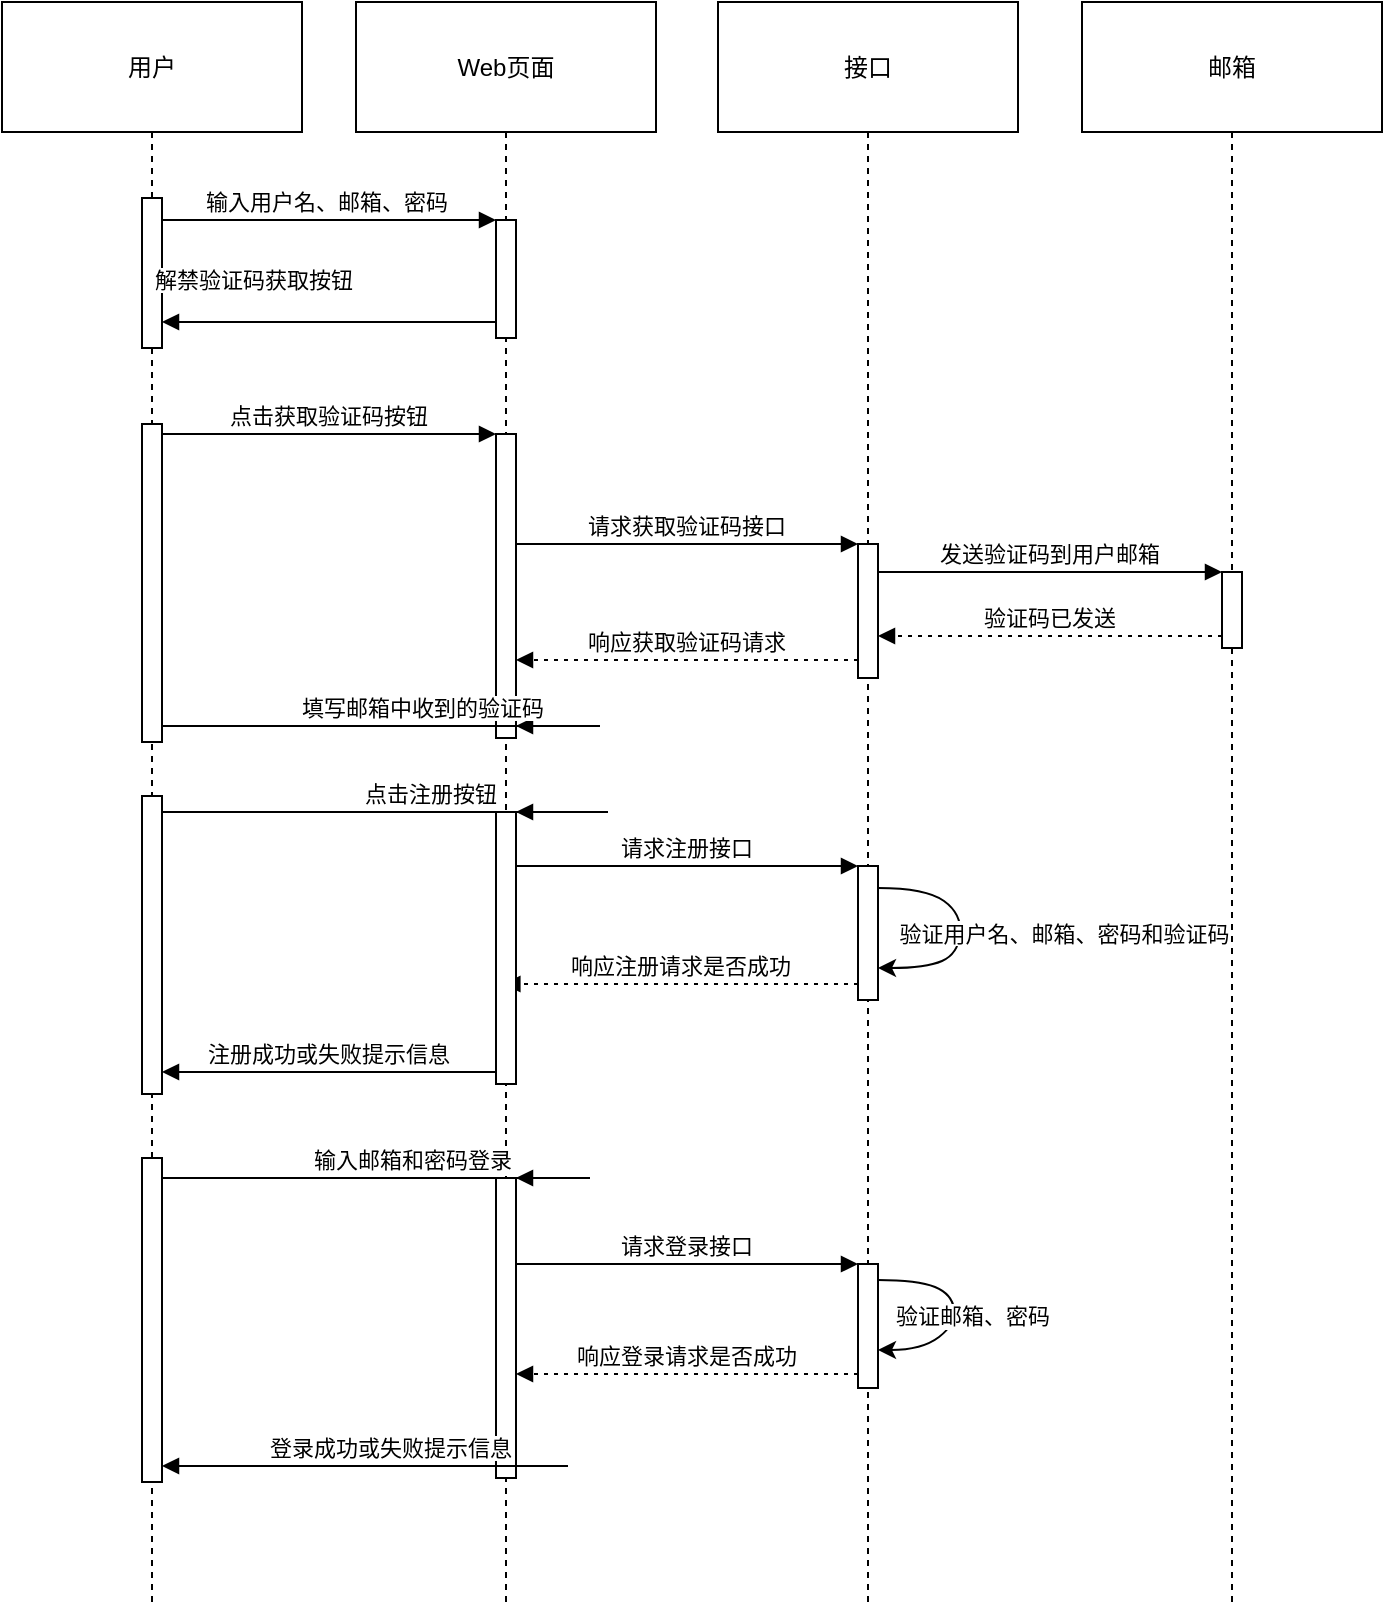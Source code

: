 <mxfile version="21.2.1" type="github">
  <diagram name="第 1 页" id="jZNX5kpsP2SJUZDUzBKi">
    <mxGraphModel dx="1241" dy="686" grid="0" gridSize="10" guides="1" tooltips="1" connect="1" arrows="1" fold="1" page="0" pageScale="1" pageWidth="827" pageHeight="1169" math="0" shadow="0">
      <root>
        <mxCell id="0" />
        <mxCell id="1" parent="0" />
        <mxCell id="2" value="用户" style="shape=umlLifeline;perimeter=lifelinePerimeter;whiteSpace=wrap;container=1;dropTarget=0;collapsible=0;recursiveResize=0;outlineConnect=0;portConstraint=eastwest;newEdgeStyle={&quot;edgeStyle&quot;:&quot;elbowEdgeStyle&quot;,&quot;elbow&quot;:&quot;vertical&quot;,&quot;curved&quot;:0,&quot;rounded&quot;:0};size=65;" parent="1" vertex="1">
          <mxGeometry width="150" height="800" as="geometry" />
        </mxCell>
        <mxCell id="ub4hBcnoPOrEJWTRBlQn-25" value="" style="html=1;points=[];perimeter=orthogonalPerimeter;outlineConnect=0;targetShapes=umlLifeline;portConstraint=eastwest;newEdgeStyle={&quot;edgeStyle&quot;:&quot;elbowEdgeStyle&quot;,&quot;elbow&quot;:&quot;vertical&quot;,&quot;curved&quot;:0,&quot;rounded&quot;:0};" parent="2" vertex="1">
          <mxGeometry x="70" y="98" width="10" height="75" as="geometry" />
        </mxCell>
        <mxCell id="ub4hBcnoPOrEJWTRBlQn-27" value="" style="html=1;points=[];perimeter=orthogonalPerimeter;outlineConnect=0;targetShapes=umlLifeline;portConstraint=eastwest;newEdgeStyle={&quot;edgeStyle&quot;:&quot;elbowEdgeStyle&quot;,&quot;elbow&quot;:&quot;vertical&quot;,&quot;curved&quot;:0,&quot;rounded&quot;:0};" parent="2" vertex="1">
          <mxGeometry x="70" y="211" width="10" height="159" as="geometry" />
        </mxCell>
        <mxCell id="ub4hBcnoPOrEJWTRBlQn-32" value="" style="html=1;points=[];perimeter=orthogonalPerimeter;outlineConnect=0;targetShapes=umlLifeline;portConstraint=eastwest;newEdgeStyle={&quot;edgeStyle&quot;:&quot;elbowEdgeStyle&quot;,&quot;elbow&quot;:&quot;vertical&quot;,&quot;curved&quot;:0,&quot;rounded&quot;:0};" parent="2" vertex="1">
          <mxGeometry x="70" y="397" width="10" height="149" as="geometry" />
        </mxCell>
        <mxCell id="ub4hBcnoPOrEJWTRBlQn-39" value="" style="html=1;points=[];perimeter=orthogonalPerimeter;outlineConnect=0;targetShapes=umlLifeline;portConstraint=eastwest;newEdgeStyle={&quot;edgeStyle&quot;:&quot;elbowEdgeStyle&quot;,&quot;elbow&quot;:&quot;vertical&quot;,&quot;curved&quot;:0,&quot;rounded&quot;:0};" parent="2" vertex="1">
          <mxGeometry x="70" y="578" width="10" height="162" as="geometry" />
        </mxCell>
        <mxCell id="3" value="Web页面" style="shape=umlLifeline;perimeter=lifelinePerimeter;whiteSpace=wrap;container=1;dropTarget=0;collapsible=0;recursiveResize=0;outlineConnect=0;portConstraint=eastwest;newEdgeStyle={&quot;edgeStyle&quot;:&quot;elbowEdgeStyle&quot;,&quot;elbow&quot;:&quot;vertical&quot;,&quot;curved&quot;:0,&quot;rounded&quot;:0};size=65;" parent="1" vertex="1">
          <mxGeometry x="177" width="150" height="800" as="geometry" />
        </mxCell>
        <mxCell id="ub4hBcnoPOrEJWTRBlQn-26" value="" style="html=1;points=[];perimeter=orthogonalPerimeter;outlineConnect=0;targetShapes=umlLifeline;portConstraint=eastwest;newEdgeStyle={&quot;edgeStyle&quot;:&quot;elbowEdgeStyle&quot;,&quot;elbow&quot;:&quot;vertical&quot;,&quot;curved&quot;:0,&quot;rounded&quot;:0};" parent="3" vertex="1">
          <mxGeometry x="70" y="109" width="10" height="59" as="geometry" />
        </mxCell>
        <mxCell id="ub4hBcnoPOrEJWTRBlQn-28" value="" style="html=1;points=[];perimeter=orthogonalPerimeter;outlineConnect=0;targetShapes=umlLifeline;portConstraint=eastwest;newEdgeStyle={&quot;edgeStyle&quot;:&quot;elbowEdgeStyle&quot;,&quot;elbow&quot;:&quot;vertical&quot;,&quot;curved&quot;:0,&quot;rounded&quot;:0};" parent="3" vertex="1">
          <mxGeometry x="70" y="216" width="10" height="152" as="geometry" />
        </mxCell>
        <mxCell id="ub4hBcnoPOrEJWTRBlQn-40" value="" style="html=1;points=[];perimeter=orthogonalPerimeter;outlineConnect=0;targetShapes=umlLifeline;portConstraint=eastwest;newEdgeStyle={&quot;edgeStyle&quot;:&quot;elbowEdgeStyle&quot;,&quot;elbow&quot;:&quot;vertical&quot;,&quot;curved&quot;:0,&quot;rounded&quot;:0};" parent="3" vertex="1">
          <mxGeometry x="70" y="588" width="10" height="150" as="geometry" />
        </mxCell>
        <mxCell id="4" value="接口" style="shape=umlLifeline;perimeter=lifelinePerimeter;whiteSpace=wrap;container=1;dropTarget=0;collapsible=0;recursiveResize=0;outlineConnect=0;portConstraint=eastwest;newEdgeStyle={&quot;edgeStyle&quot;:&quot;elbowEdgeStyle&quot;,&quot;elbow&quot;:&quot;vertical&quot;,&quot;curved&quot;:0,&quot;rounded&quot;:0};size=65;" parent="1" vertex="1">
          <mxGeometry x="358" width="150" height="800" as="geometry" />
        </mxCell>
        <mxCell id="ub4hBcnoPOrEJWTRBlQn-29" value="" style="html=1;points=[];perimeter=orthogonalPerimeter;outlineConnect=0;targetShapes=umlLifeline;portConstraint=eastwest;newEdgeStyle={&quot;edgeStyle&quot;:&quot;elbowEdgeStyle&quot;,&quot;elbow&quot;:&quot;vertical&quot;,&quot;curved&quot;:0,&quot;rounded&quot;:0};" parent="4" vertex="1">
          <mxGeometry x="70" y="271" width="10" height="67" as="geometry" />
        </mxCell>
        <mxCell id="ub4hBcnoPOrEJWTRBlQn-35" value="" style="html=1;points=[];perimeter=orthogonalPerimeter;outlineConnect=0;targetShapes=umlLifeline;portConstraint=eastwest;newEdgeStyle={&quot;edgeStyle&quot;:&quot;elbowEdgeStyle&quot;,&quot;elbow&quot;:&quot;vertical&quot;,&quot;curved&quot;:0,&quot;rounded&quot;:0};" parent="4" vertex="1">
          <mxGeometry x="70" y="432" width="10" height="67" as="geometry" />
        </mxCell>
        <mxCell id="18" value="验证用户名、邮箱、密码和验证码" style="curved=1;" parent="4" source="ub4hBcnoPOrEJWTRBlQn-35" target="ub4hBcnoPOrEJWTRBlQn-35" edge="1">
          <mxGeometry x="-0.061" y="52" relative="1" as="geometry">
            <Array as="points">
              <mxPoint x="104" y="443" />
              <mxPoint x="122" y="456" />
              <mxPoint x="120" y="476" />
              <mxPoint x="104" y="483" />
            </Array>
            <mxPoint as="offset" />
          </mxGeometry>
        </mxCell>
        <mxCell id="ub4hBcnoPOrEJWTRBlQn-41" value="" style="html=1;points=[];perimeter=orthogonalPerimeter;outlineConnect=0;targetShapes=umlLifeline;portConstraint=eastwest;newEdgeStyle={&quot;edgeStyle&quot;:&quot;elbowEdgeStyle&quot;,&quot;elbow&quot;:&quot;vertical&quot;,&quot;curved&quot;:0,&quot;rounded&quot;:0};" parent="4" vertex="1">
          <mxGeometry x="70" y="631" width="10" height="62" as="geometry" />
        </mxCell>
        <mxCell id="ub4hBcnoPOrEJWTRBlQn-38" value="" style="curved=1;" parent="4" source="ub4hBcnoPOrEJWTRBlQn-41" target="ub4hBcnoPOrEJWTRBlQn-41" edge="1">
          <mxGeometry x="0.09" y="56" relative="1" as="geometry">
            <Array as="points">
              <mxPoint x="100" y="639" />
              <mxPoint x="117" y="646" />
              <mxPoint x="119" y="661" />
              <mxPoint x="102" y="674" />
            </Array>
            <mxPoint x="90" y="419" as="sourcePoint" />
            <mxPoint x="90" y="459" as="targetPoint" />
            <mxPoint x="22" y="-49" as="offset" />
          </mxGeometry>
        </mxCell>
        <mxCell id="ub4hBcnoPOrEJWTRBlQn-42" value="验证邮箱、密码" style="edgeLabel;html=1;align=center;verticalAlign=middle;resizable=0;points=[];" parent="ub4hBcnoPOrEJWTRBlQn-38" vertex="1" connectable="0">
          <mxGeometry x="0.022" y="-1" relative="1" as="geometry">
            <mxPoint x="9" as="offset" />
          </mxGeometry>
        </mxCell>
        <mxCell id="5" value="邮箱" style="shape=umlLifeline;perimeter=lifelinePerimeter;whiteSpace=wrap;container=1;dropTarget=0;collapsible=0;recursiveResize=0;outlineConnect=0;portConstraint=eastwest;newEdgeStyle={&quot;edgeStyle&quot;:&quot;elbowEdgeStyle&quot;,&quot;elbow&quot;:&quot;vertical&quot;,&quot;curved&quot;:0,&quot;rounded&quot;:0};size=65;" parent="1" vertex="1">
          <mxGeometry x="540" width="150" height="800" as="geometry" />
        </mxCell>
        <mxCell id="ub4hBcnoPOrEJWTRBlQn-30" value="" style="html=1;points=[];perimeter=orthogonalPerimeter;outlineConnect=0;targetShapes=umlLifeline;portConstraint=eastwest;newEdgeStyle={&quot;edgeStyle&quot;:&quot;elbowEdgeStyle&quot;,&quot;elbow&quot;:&quot;vertical&quot;,&quot;curved&quot;:0,&quot;rounded&quot;:0};" parent="5" vertex="1">
          <mxGeometry x="70" y="285" width="10" height="38" as="geometry" />
        </mxCell>
        <mxCell id="6" value="输入用户名、邮箱、密码" style="verticalAlign=bottom;endArrow=block;edgeStyle=elbowEdgeStyle;elbow=vertical;curved=0;rounded=0;" parent="1" target="ub4hBcnoPOrEJWTRBlQn-26" edge="1">
          <mxGeometry relative="1" as="geometry">
            <Array as="points">
              <mxPoint x="240" y="109" />
            </Array>
            <mxPoint x="80" y="107" as="sourcePoint" />
          </mxGeometry>
        </mxCell>
        <mxCell id="7" value="解禁验证码获取按钮" style="verticalAlign=bottom;endArrow=block;elbow=vertical;rounded=0;" parent="1" target="ub4hBcnoPOrEJWTRBlQn-25" edge="1" source="ub4hBcnoPOrEJWTRBlQn-26">
          <mxGeometry x="0.449" y="-12" relative="1" as="geometry">
            <Array as="points">
              <mxPoint x="243" y="160" />
            </Array>
            <mxPoint x="380" y="162" as="sourcePoint" />
            <mxPoint x="81" y="163" as="targetPoint" />
            <mxPoint as="offset" />
          </mxGeometry>
        </mxCell>
        <mxCell id="8" value="点击获取验证码按钮" style="verticalAlign=bottom;endArrow=block;edgeStyle=elbowEdgeStyle;elbow=vertical;curved=0;rounded=0;" parent="1" target="ub4hBcnoPOrEJWTRBlQn-28" edge="1">
          <mxGeometry relative="1" as="geometry">
            <Array as="points" />
            <mxPoint x="80" y="216" as="sourcePoint" />
          </mxGeometry>
        </mxCell>
        <mxCell id="9" value="请求获取验证码接口" style="verticalAlign=bottom;endArrow=block;edgeStyle=elbowEdgeStyle;elbow=vertical;curved=0;rounded=0;" parent="1" source="ub4hBcnoPOrEJWTRBlQn-28" target="ub4hBcnoPOrEJWTRBlQn-29" edge="1">
          <mxGeometry relative="1" as="geometry">
            <Array as="points">
              <mxPoint x="377" y="271" />
            </Array>
          </mxGeometry>
        </mxCell>
        <mxCell id="10" value="发送验证码到用户邮箱" style="verticalAlign=bottom;endArrow=block;edgeStyle=elbowEdgeStyle;elbow=vertical;curved=0;rounded=0;" parent="1" source="ub4hBcnoPOrEJWTRBlQn-29" target="ub4hBcnoPOrEJWTRBlQn-30" edge="1">
          <mxGeometry relative="1" as="geometry">
            <Array as="points">
              <mxPoint x="567" y="285" />
              <mxPoint x="559" y="325" />
            </Array>
          </mxGeometry>
        </mxCell>
        <mxCell id="11" value="验证码已发送" style="verticalAlign=bottom;endArrow=block;edgeStyle=elbowEdgeStyle;elbow=vertical;curved=0;rounded=0;dashed=1;dashPattern=2 3;" parent="1" source="ub4hBcnoPOrEJWTRBlQn-30" target="ub4hBcnoPOrEJWTRBlQn-29" edge="1">
          <mxGeometry relative="1" as="geometry">
            <Array as="points">
              <mxPoint x="584" y="317" />
              <mxPoint x="559" y="379" />
            </Array>
          </mxGeometry>
        </mxCell>
        <mxCell id="12" value="响应获取验证码请求" style="verticalAlign=bottom;endArrow=block;edgeStyle=elbowEdgeStyle;elbow=vertical;curved=0;rounded=0;dashed=1;dashPattern=2 3;" parent="1" source="ub4hBcnoPOrEJWTRBlQn-29" target="ub4hBcnoPOrEJWTRBlQn-28" edge="1">
          <mxGeometry relative="1" as="geometry">
            <Array as="points">
              <mxPoint x="367" y="329" />
              <mxPoint x="377" y="433" />
            </Array>
          </mxGeometry>
        </mxCell>
        <mxCell id="14" value="填写邮箱中收到的验证码" style="verticalAlign=bottom;endArrow=block;edgeStyle=elbowEdgeStyle;elbow=vertical;curved=0;rounded=0;" parent="1" source="ub4hBcnoPOrEJWTRBlQn-27" target="ub4hBcnoPOrEJWTRBlQn-28" edge="1">
          <mxGeometry relative="1" as="geometry">
            <Array as="points">
              <mxPoint x="299" y="362" />
              <mxPoint x="240" y="541" />
            </Array>
          </mxGeometry>
        </mxCell>
        <mxCell id="16" value="点击注册按钮" style="verticalAlign=bottom;endArrow=block;edgeStyle=elbowEdgeStyle;elbow=vertical;curved=0;rounded=0;" parent="1" source="ub4hBcnoPOrEJWTRBlQn-32" target="ub4hBcnoPOrEJWTRBlQn-33" edge="1">
          <mxGeometry relative="1" as="geometry">
            <Array as="points">
              <mxPoint x="303" y="405" />
              <mxPoint x="240" y="602" />
            </Array>
          </mxGeometry>
        </mxCell>
        <mxCell id="17" value="请求注册接口" style="verticalAlign=bottom;endArrow=block;edgeStyle=elbowEdgeStyle;elbow=vertical;curved=0;rounded=0;" parent="1" source="ub4hBcnoPOrEJWTRBlQn-33" target="ub4hBcnoPOrEJWTRBlQn-35" edge="1">
          <mxGeometry relative="1" as="geometry">
            <Array as="points">
              <mxPoint x="403" y="432" />
              <mxPoint x="377" y="656" />
            </Array>
          </mxGeometry>
        </mxCell>
        <mxCell id="19" value="响应注册请求是否成功" style="verticalAlign=bottom;endArrow=block;edgeStyle=elbowEdgeStyle;elbow=vertical;curved=0;rounded=0;dashed=1;dashPattern=2 3;" parent="1" source="ub4hBcnoPOrEJWTRBlQn-35" edge="1">
          <mxGeometry relative="1" as="geometry">
            <Array as="points">
              <mxPoint x="392" y="491" />
              <mxPoint x="377" y="794" />
            </Array>
            <mxPoint x="250.682" y="491" as="targetPoint" />
          </mxGeometry>
        </mxCell>
        <mxCell id="20" value="注册成功或失败提示信息" style="verticalAlign=bottom;endArrow=block;edgeStyle=elbowEdgeStyle;elbow=vertical;curved=0;rounded=0;" parent="1" source="ub4hBcnoPOrEJWTRBlQn-33" target="ub4hBcnoPOrEJWTRBlQn-32" edge="1">
          <mxGeometry relative="1" as="geometry">
            <Array as="points">
              <mxPoint x="157" y="535" />
              <mxPoint x="320" y="533" />
              <mxPoint x="321" y="526" />
              <mxPoint x="326" y="519" />
              <mxPoint x="240" y="848" />
            </Array>
            <mxPoint x="361" y="603" as="sourcePoint" />
          </mxGeometry>
        </mxCell>
        <mxCell id="21" value="输入邮箱和密码登录" style="verticalAlign=bottom;endArrow=block;edgeStyle=elbowEdgeStyle;elbow=vertical;curved=0;rounded=0;" parent="1" source="ub4hBcnoPOrEJWTRBlQn-39" target="ub4hBcnoPOrEJWTRBlQn-40" edge="1">
          <mxGeometry relative="1" as="geometry">
            <Array as="points">
              <mxPoint x="294" y="588" />
              <mxPoint x="240" y="868" />
            </Array>
          </mxGeometry>
        </mxCell>
        <mxCell id="22" value="请求登录接口" style="verticalAlign=bottom;endArrow=block;edgeStyle=elbowEdgeStyle;elbow=vertical;curved=0;rounded=0;" parent="1" source="ub4hBcnoPOrEJWTRBlQn-40" target="ub4hBcnoPOrEJWTRBlQn-41" edge="1">
          <mxGeometry relative="1" as="geometry">
            <Array as="points">
              <mxPoint x="397" y="631" />
              <mxPoint x="391" y="796" />
              <mxPoint x="377" y="922" />
            </Array>
          </mxGeometry>
        </mxCell>
        <mxCell id="24" value="响应登录请求是否成功" style="verticalAlign=bottom;endArrow=block;edgeStyle=elbowEdgeStyle;elbow=vertical;curved=0;rounded=0;dashed=1;dashPattern=2 3;" parent="1" source="ub4hBcnoPOrEJWTRBlQn-41" target="ub4hBcnoPOrEJWTRBlQn-40" edge="1">
          <mxGeometry relative="1" as="geometry">
            <Array as="points">
              <mxPoint x="399" y="686" />
              <mxPoint x="377" y="1060" />
            </Array>
          </mxGeometry>
        </mxCell>
        <mxCell id="25" value="登录成功或失败提示信息" style="verticalAlign=bottom;endArrow=block;edgeStyle=elbowEdgeStyle;elbow=vertical;curved=0;rounded=0;" parent="1" source="ub4hBcnoPOrEJWTRBlQn-40" target="ub4hBcnoPOrEJWTRBlQn-39" edge="1">
          <mxGeometry relative="1" as="geometry">
            <Array as="points">
              <mxPoint x="283" y="732" />
              <mxPoint x="240" y="1114" />
            </Array>
          </mxGeometry>
        </mxCell>
        <mxCell id="ub4hBcnoPOrEJWTRBlQn-34" value="" style="verticalAlign=bottom;endArrow=block;edgeStyle=elbowEdgeStyle;elbow=vertical;curved=0;rounded=0;" parent="1" target="ub4hBcnoPOrEJWTRBlQn-33" edge="1">
          <mxGeometry relative="1" as="geometry">
            <Array as="points" />
            <mxPoint x="250.682" y="473.182" as="sourcePoint" />
            <mxPoint x="482" y="432" as="targetPoint" />
          </mxGeometry>
        </mxCell>
        <mxCell id="ub4hBcnoPOrEJWTRBlQn-33" value="" style="html=1;points=[];perimeter=orthogonalPerimeter;outlineConnect=0;targetShapes=umlLifeline;portConstraint=eastwest;newEdgeStyle={&quot;edgeStyle&quot;:&quot;elbowEdgeStyle&quot;,&quot;elbow&quot;:&quot;vertical&quot;,&quot;curved&quot;:0,&quot;rounded&quot;:0};" parent="1" vertex="1">
          <mxGeometry x="247" y="405" width="10" height="136" as="geometry" />
        </mxCell>
      </root>
    </mxGraphModel>
  </diagram>
</mxfile>
